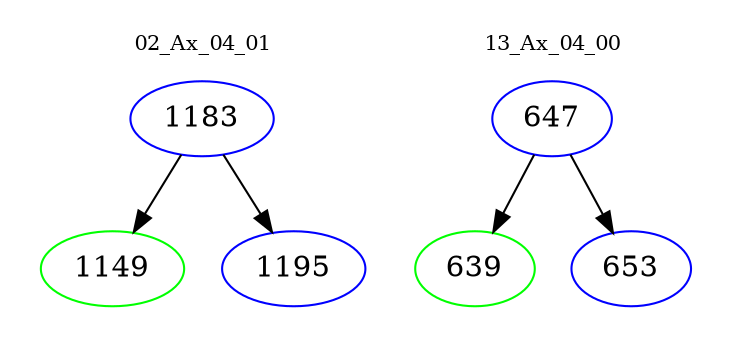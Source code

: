 digraph{
subgraph cluster_0 {
color = white
label = "02_Ax_04_01";
fontsize=10;
T0_1183 [label="1183", color="blue"]
T0_1183 -> T0_1149 [color="black"]
T0_1149 [label="1149", color="green"]
T0_1183 -> T0_1195 [color="black"]
T0_1195 [label="1195", color="blue"]
}
subgraph cluster_1 {
color = white
label = "13_Ax_04_00";
fontsize=10;
T1_647 [label="647", color="blue"]
T1_647 -> T1_639 [color="black"]
T1_639 [label="639", color="green"]
T1_647 -> T1_653 [color="black"]
T1_653 [label="653", color="blue"]
}
}
